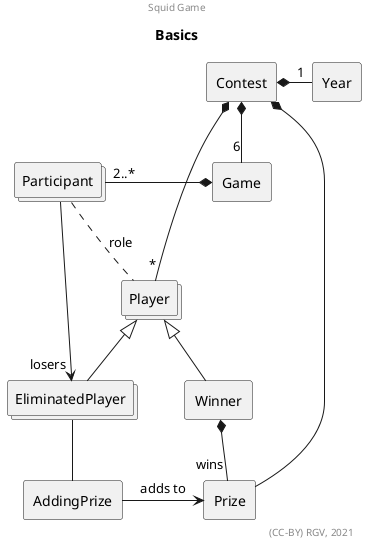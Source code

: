 @startuml
'https://plantuml.com/class-diagram
title Basics
center header Squid Game

rectangle Contest
rectangle Year

rectangle Game

collections Player
rectangle Winner
collections EliminatedPlayer

rectangle Prize
rectangle AddingPrize

collections Participant

''''''''''''''''''''''''''''

Contest *- "1" Year
Contest *-- "*" Player

Contest *-- "6" Game

EliminatedPlayer -u-|> Player
Winner -u-|> Player

Participant .. Player : role

Game *- "2..*" Participant
Participant --> "losers" EliminatedPlayer


Contest *-- Prize
Winner *-- "wins" Prize

EliminatedPlayer -- AddingPrize
AddingPrize -> Prize : adds to

'''''''''''''
right footer (CC-BY) RGV, 2021
@enduml